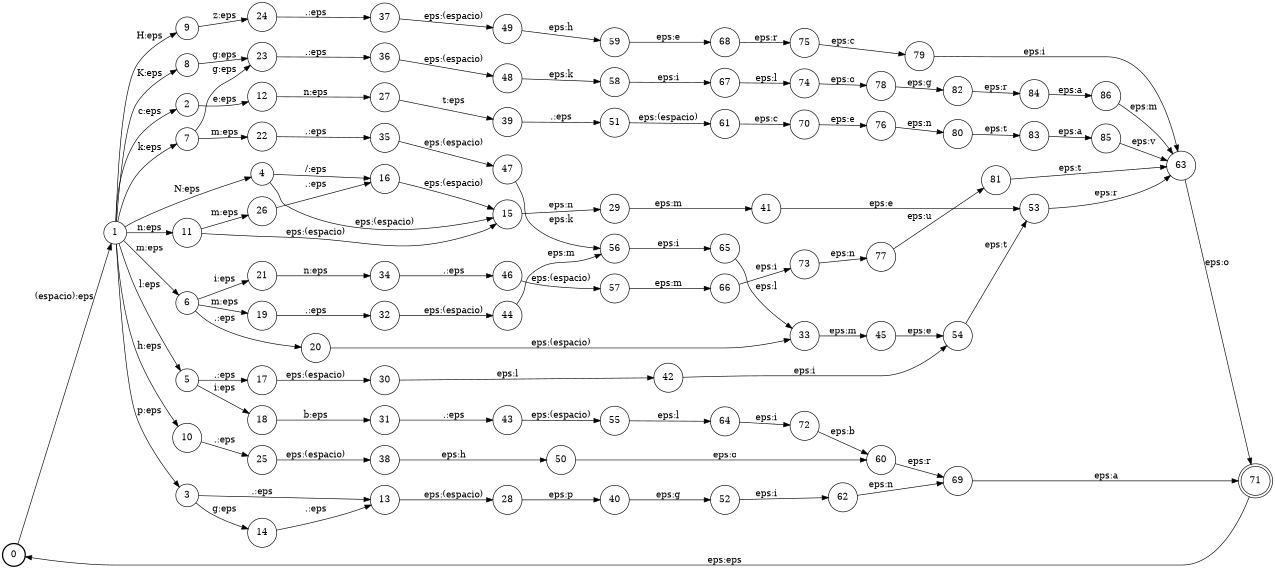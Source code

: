 digraph FST {
rankdir = LR;
size = "8.5,11";
label = "";
center = 1;
orientation = Portrait;
ranksep = "0.4";
nodesep = "0.25";
0 [label = "0", shape = circle, style = bold, fontsize = 14]
	0 -> 1 [label = "(espacio):eps", fontsize = 14];
1 [label = "1", shape = circle, style = solid, fontsize = 14]
	1 -> 11 [label = "n:eps", fontsize = 14];
	1 -> 10 [label = "h:eps", fontsize = 14];
	1 -> 9 [label = "H:eps", fontsize = 14];
	1 -> 8 [label = "K:eps", fontsize = 14];
	1 -> 7 [label = "k:eps", fontsize = 14];
	1 -> 6 [label = "m:eps", fontsize = 14];
	1 -> 5 [label = "l:eps", fontsize = 14];
	1 -> 4 [label = "N:eps", fontsize = 14];
	1 -> 3 [label = "p:eps", fontsize = 14];
	1 -> 2 [label = "c:eps", fontsize = 14];
2 [label = "2", shape = circle, style = solid, fontsize = 14]
	2 -> 12 [label = "e:eps", fontsize = 14];
3 [label = "3", shape = circle, style = solid, fontsize = 14]
	3 -> 14 [label = "g:eps", fontsize = 14];
	3 -> 13 [label = ".:eps", fontsize = 14];
4 [label = "4", shape = circle, style = solid, fontsize = 14]
	4 -> 16 [label = "/:eps", fontsize = 14];
	4 -> 15 [label = "eps:(espacio)", fontsize = 14];
5 [label = "5", shape = circle, style = solid, fontsize = 14]
	5 -> 18 [label = "i:eps", fontsize = 14];
	5 -> 17 [label = ".:eps", fontsize = 14];
6 [label = "6", shape = circle, style = solid, fontsize = 14]
	6 -> 21 [label = "i:eps", fontsize = 14];
	6 -> 20 [label = ".:eps", fontsize = 14];
	6 -> 19 [label = "m:eps", fontsize = 14];
7 [label = "7", shape = circle, style = solid, fontsize = 14]
	7 -> 23 [label = "g:eps", fontsize = 14];
	7 -> 22 [label = "m:eps", fontsize = 14];
8 [label = "8", shape = circle, style = solid, fontsize = 14]
	8 -> 23 [label = "g:eps", fontsize = 14];
9 [label = "9", shape = circle, style = solid, fontsize = 14]
	9 -> 24 [label = "z:eps", fontsize = 14];
10 [label = "10", shape = circle, style = solid, fontsize = 14]
	10 -> 25 [label = ".:eps", fontsize = 14];
11 [label = "11", shape = circle, style = solid, fontsize = 14]
	11 -> 15 [label = "eps:(espacio)", fontsize = 14];
	11 -> 26 [label = "m:eps", fontsize = 14];
12 [label = "12", shape = circle, style = solid, fontsize = 14]
	12 -> 27 [label = "n:eps", fontsize = 14];
13 [label = "13", shape = circle, style = solid, fontsize = 14]
	13 -> 28 [label = "eps:(espacio)", fontsize = 14];
14 [label = "14", shape = circle, style = solid, fontsize = 14]
	14 -> 13 [label = ".:eps", fontsize = 14];
15 [label = "15", shape = circle, style = solid, fontsize = 14]
	15 -> 29 [label = "eps:n", fontsize = 14];
16 [label = "16", shape = circle, style = solid, fontsize = 14]
	16 -> 15 [label = "eps:(espacio)", fontsize = 14];
17 [label = "17", shape = circle, style = solid, fontsize = 14]
	17 -> 30 [label = "eps:(espacio)", fontsize = 14];
18 [label = "18", shape = circle, style = solid, fontsize = 14]
	18 -> 31 [label = "b:eps", fontsize = 14];
19 [label = "19", shape = circle, style = solid, fontsize = 14]
	19 -> 32 [label = ".:eps", fontsize = 14];
20 [label = "20", shape = circle, style = solid, fontsize = 14]
	20 -> 33 [label = "eps:(espacio)", fontsize = 14];
21 [label = "21", shape = circle, style = solid, fontsize = 14]
	21 -> 34 [label = "n:eps", fontsize = 14];
22 [label = "22", shape = circle, style = solid, fontsize = 14]
	22 -> 35 [label = ".:eps", fontsize = 14];
23 [label = "23", shape = circle, style = solid, fontsize = 14]
	23 -> 36 [label = ".:eps", fontsize = 14];
24 [label = "24", shape = circle, style = solid, fontsize = 14]
	24 -> 37 [label = ".:eps", fontsize = 14];
25 [label = "25", shape = circle, style = solid, fontsize = 14]
	25 -> 38 [label = "eps:(espacio)", fontsize = 14];
26 [label = "26", shape = circle, style = solid, fontsize = 14]
	26 -> 16 [label = ".:eps", fontsize = 14];
27 [label = "27", shape = circle, style = solid, fontsize = 14]
	27 -> 39 [label = "t:eps", fontsize = 14];
28 [label = "28", shape = circle, style = solid, fontsize = 14]
	28 -> 40 [label = "eps:p", fontsize = 14];
29 [label = "29", shape = circle, style = solid, fontsize = 14]
	29 -> 41 [label = "eps:m", fontsize = 14];
30 [label = "30", shape = circle, style = solid, fontsize = 14]
	30 -> 42 [label = "eps:l", fontsize = 14];
31 [label = "31", shape = circle, style = solid, fontsize = 14]
	31 -> 43 [label = ".:eps", fontsize = 14];
32 [label = "32", shape = circle, style = solid, fontsize = 14]
	32 -> 44 [label = "eps:(espacio)", fontsize = 14];
33 [label = "33", shape = circle, style = solid, fontsize = 14]
	33 -> 45 [label = "eps:m", fontsize = 14];
34 [label = "34", shape = circle, style = solid, fontsize = 14]
	34 -> 46 [label = ".:eps", fontsize = 14];
35 [label = "35", shape = circle, style = solid, fontsize = 14]
	35 -> 47 [label = "eps:(espacio)", fontsize = 14];
36 [label = "36", shape = circle, style = solid, fontsize = 14]
	36 -> 48 [label = "eps:(espacio)", fontsize = 14];
37 [label = "37", shape = circle, style = solid, fontsize = 14]
	37 -> 49 [label = "eps:(espacio)", fontsize = 14];
38 [label = "38", shape = circle, style = solid, fontsize = 14]
	38 -> 50 [label = "eps:h", fontsize = 14];
39 [label = "39", shape = circle, style = solid, fontsize = 14]
	39 -> 51 [label = ".:eps", fontsize = 14];
40 [label = "40", shape = circle, style = solid, fontsize = 14]
	40 -> 52 [label = "eps:g", fontsize = 14];
41 [label = "41", shape = circle, style = solid, fontsize = 14]
	41 -> 53 [label = "eps:e", fontsize = 14];
42 [label = "42", shape = circle, style = solid, fontsize = 14]
	42 -> 54 [label = "eps:i", fontsize = 14];
43 [label = "43", shape = circle, style = solid, fontsize = 14]
	43 -> 55 [label = "eps:(espacio)", fontsize = 14];
44 [label = "44", shape = circle, style = solid, fontsize = 14]
	44 -> 56 [label = "eps:m", fontsize = 14];
45 [label = "45", shape = circle, style = solid, fontsize = 14]
	45 -> 54 [label = "eps:e", fontsize = 14];
46 [label = "46", shape = circle, style = solid, fontsize = 14]
	46 -> 57 [label = "eps:(espacio)", fontsize = 14];
47 [label = "47", shape = circle, style = solid, fontsize = 14]
	47 -> 56 [label = "eps:k", fontsize = 14];
48 [label = "48", shape = circle, style = solid, fontsize = 14]
	48 -> 58 [label = "eps:k", fontsize = 14];
49 [label = "49", shape = circle, style = solid, fontsize = 14]
	49 -> 59 [label = "eps:h", fontsize = 14];
50 [label = "50", shape = circle, style = solid, fontsize = 14]
	50 -> 60 [label = "eps:o", fontsize = 14];
51 [label = "51", shape = circle, style = solid, fontsize = 14]
	51 -> 61 [label = "eps:(espacio)", fontsize = 14];
52 [label = "52", shape = circle, style = solid, fontsize = 14]
	52 -> 62 [label = "eps:i", fontsize = 14];
53 [label = "53", shape = circle, style = solid, fontsize = 14]
	53 -> 63 [label = "eps:r", fontsize = 14];
54 [label = "54", shape = circle, style = solid, fontsize = 14]
	54 -> 53 [label = "eps:t", fontsize = 14];
55 [label = "55", shape = circle, style = solid, fontsize = 14]
	55 -> 64 [label = "eps:l", fontsize = 14];
56 [label = "56", shape = circle, style = solid, fontsize = 14]
	56 -> 65 [label = "eps:i", fontsize = 14];
57 [label = "57", shape = circle, style = solid, fontsize = 14]
	57 -> 66 [label = "eps:m", fontsize = 14];
58 [label = "58", shape = circle, style = solid, fontsize = 14]
	58 -> 67 [label = "eps:i", fontsize = 14];
59 [label = "59", shape = circle, style = solid, fontsize = 14]
	59 -> 68 [label = "eps:e", fontsize = 14];
60 [label = "60", shape = circle, style = solid, fontsize = 14]
	60 -> 69 [label = "eps:r", fontsize = 14];
61 [label = "61", shape = circle, style = solid, fontsize = 14]
	61 -> 70 [label = "eps:c", fontsize = 14];
62 [label = "62", shape = circle, style = solid, fontsize = 14]
	62 -> 69 [label = "eps:n", fontsize = 14];
63 [label = "63", shape = circle, style = solid, fontsize = 14]
	63 -> 71 [label = "eps:o", fontsize = 14];
64 [label = "64", shape = circle, style = solid, fontsize = 14]
	64 -> 72 [label = "eps:i", fontsize = 14];
65 [label = "65", shape = circle, style = solid, fontsize = 14]
	65 -> 33 [label = "eps:l", fontsize = 14];
66 [label = "66", shape = circle, style = solid, fontsize = 14]
	66 -> 73 [label = "eps:i", fontsize = 14];
67 [label = "67", shape = circle, style = solid, fontsize = 14]
	67 -> 74 [label = "eps:l", fontsize = 14];
68 [label = "68", shape = circle, style = solid, fontsize = 14]
	68 -> 75 [label = "eps:r", fontsize = 14];
69 [label = "69", shape = circle, style = solid, fontsize = 14]
	69 -> 71 [label = "eps:a", fontsize = 14];
70 [label = "70", shape = circle, style = solid, fontsize = 14]
	70 -> 76 [label = "eps:e", fontsize = 14];
71 [label = "71", shape = doublecircle, style = solid, fontsize = 14]
	71 -> 0 [label = "eps:eps", fontsize = 14];
72 [label = "72", shape = circle, style = solid, fontsize = 14]
	72 -> 60 [label = "eps:b", fontsize = 14];
73 [label = "73", shape = circle, style = solid, fontsize = 14]
	73 -> 77 [label = "eps:n", fontsize = 14];
74 [label = "74", shape = circle, style = solid, fontsize = 14]
	74 -> 78 [label = "eps:o", fontsize = 14];
75 [label = "75", shape = circle, style = solid, fontsize = 14]
	75 -> 79 [label = "eps:c", fontsize = 14];
76 [label = "76", shape = circle, style = solid, fontsize = 14]
	76 -> 80 [label = "eps:n", fontsize = 14];
77 [label = "77", shape = circle, style = solid, fontsize = 14]
	77 -> 81 [label = "eps:u", fontsize = 14];
78 [label = "78", shape = circle, style = solid, fontsize = 14]
	78 -> 82 [label = "eps:g", fontsize = 14];
79 [label = "79", shape = circle, style = solid, fontsize = 14]
	79 -> 63 [label = "eps:i", fontsize = 14];
80 [label = "80", shape = circle, style = solid, fontsize = 14]
	80 -> 83 [label = "eps:t", fontsize = 14];
81 [label = "81", shape = circle, style = solid, fontsize = 14]
	81 -> 63 [label = "eps:t", fontsize = 14];
82 [label = "82", shape = circle, style = solid, fontsize = 14]
	82 -> 84 [label = "eps:r", fontsize = 14];
83 [label = "83", shape = circle, style = solid, fontsize = 14]
	83 -> 85 [label = "eps:a", fontsize = 14];
84 [label = "84", shape = circle, style = solid, fontsize = 14]
	84 -> 86 [label = "eps:a", fontsize = 14];
85 [label = "85", shape = circle, style = solid, fontsize = 14]
	85 -> 63 [label = "eps:v", fontsize = 14];
86 [label = "86", shape = circle, style = solid, fontsize = 14]
	86 -> 63 [label = "eps:m", fontsize = 14];
}
